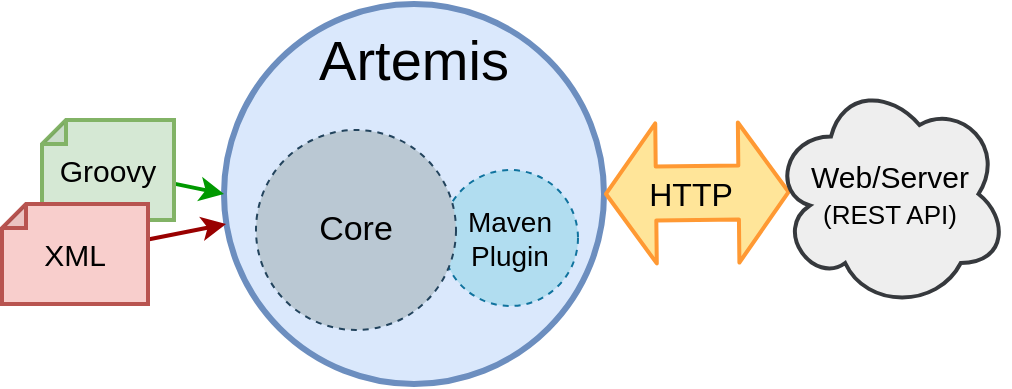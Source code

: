 <mxfile version="13.6.2" type="device"><diagram id="j3RAAJk6JlLH8QNlrayD" name="Page-1"><mxGraphModel dx="835" dy="540" grid="1" gridSize="10" guides="1" tooltips="1" connect="1" arrows="1" fold="1" page="1" pageScale="1" pageWidth="850" pageHeight="1100" background="none" math="0" shadow="0"><root><mxCell id="0"/><mxCell id="1" parent="0"/><mxCell id="UCKNdln-l5hDqW_162X3-1" value="&lt;font style=&quot;font-size: 28px&quot;&gt;Artemis&lt;br&gt;&lt;br&gt;&lt;br&gt;&lt;br&gt;&lt;br&gt;&lt;/font&gt;" style="ellipse;whiteSpace=wrap;html=1;strokeWidth=3;fillColor=#dae8fc;strokeColor=#6c8ebf;" parent="1" vertex="1"><mxGeometry x="240" y="80" width="190" height="190" as="geometry"/></mxCell><mxCell id="UCKNdln-l5hDqW_162X3-5" value="&lt;font style=&quot;font-size: 14px&quot;&gt;Maven&lt;br&gt;Plugin&lt;br&gt;&lt;/font&gt;" style="ellipse;whiteSpace=wrap;html=1;aspect=fixed;dashed=1;align=center;fillColor=#b1ddf0;strokeColor=#10739e;" parent="1" vertex="1"><mxGeometry x="349" y="163" width="68" height="68" as="geometry"/></mxCell><mxCell id="UCKNdln-l5hDqW_162X3-3" value="&lt;font style=&quot;font-size: 17px&quot;&gt;Core&lt;/font&gt;" style="ellipse;whiteSpace=wrap;html=1;aspect=fixed;dashed=1;fillColor=#bac8d3;strokeColor=#23445d;" parent="1" vertex="1"><mxGeometry x="256" y="143" width="100" height="100" as="geometry"/></mxCell><mxCell id="UCKNdln-l5hDqW_162X3-13" style="rounded=0;orthogonalLoop=1;jettySize=auto;html=1;strokeWidth=2;entryX=0;entryY=0.5;entryDx=0;entryDy=0;strokeColor=#009900;" parent="1" source="UCKNdln-l5hDqW_162X3-8" target="UCKNdln-l5hDqW_162X3-1" edge="1"><mxGeometry relative="1" as="geometry"><mxPoint x="242" y="163" as="targetPoint"/></mxGeometry></mxCell><mxCell id="UCKNdln-l5hDqW_162X3-8" value="&lt;font style=&quot;font-size: 15px&quot;&gt;Groovy&lt;/font&gt;" style="shape=note;whiteSpace=wrap;html=1;backgroundOutline=1;darkOpacity=0.05;strokeWidth=2;sketch=0;direction=north;size=12;fillColor=#d5e8d4;strokeColor=#82b366;" parent="1" vertex="1"><mxGeometry x="149" y="138" width="66" height="50" as="geometry"/></mxCell><mxCell id="UCKNdln-l5hDqW_162X3-12" style="rounded=0;orthogonalLoop=1;jettySize=auto;html=1;strokeWidth=2;strokeColor=#990000;" parent="1" source="UCKNdln-l5hDqW_162X3-6" edge="1"><mxGeometry relative="1" as="geometry"><mxPoint x="241" y="190" as="targetPoint"/></mxGeometry></mxCell><mxCell id="UCKNdln-l5hDqW_162X3-6" value="&lt;font style=&quot;font-size: 15px&quot;&gt;XML&lt;/font&gt;" style="shape=note;whiteSpace=wrap;html=1;backgroundOutline=1;darkOpacity=0.05;strokeWidth=2;sketch=0;direction=north;size=12;fillColor=#f8cecc;strokeColor=#b85450;" parent="1" vertex="1"><mxGeometry x="129" y="180" width="73" height="50" as="geometry"/></mxCell><mxCell id="UCKNdln-l5hDqW_162X3-14" value="" style="shape=flexArrow;endArrow=classic;startArrow=classic;html=1;strokeWidth=2;exitX=1;exitY=0.5;exitDx=0;exitDy=0;endWidth=41;endSize=7.67;startWidth=41;startSize=7.67;width=26;entryX=0.079;entryY=0.491;entryDx=0;entryDy=0;entryPerimeter=0;labelBackgroundColor=#FFE599;fillColor=#FFE599;strokeColor=#FF9933;" parent="1" source="UCKNdln-l5hDqW_162X3-1" target="UCKNdln-l5hDqW_162X3-18" edge="1"><mxGeometry width="50" height="50" relative="1" as="geometry"><mxPoint x="490" y="190" as="sourcePoint"/><mxPoint x="590" y="175" as="targetPoint"/></mxGeometry></mxCell><mxCell id="UCKNdln-l5hDqW_162X3-17" value="HTTP" style="edgeLabel;html=1;align=center;verticalAlign=middle;resizable=0;points=[];fontSize=16;labelBackgroundColor=#FFE599;" parent="UCKNdln-l5hDqW_162X3-14" vertex="1" connectable="0"><mxGeometry x="0.173" y="-10" relative="1" as="geometry"><mxPoint x="-12" y="-10" as="offset"/></mxGeometry></mxCell><mxCell id="UCKNdln-l5hDqW_162X3-18" value="Web/Server&lt;br style=&quot;font-size: 15px&quot;&gt;&lt;font style=&quot;font-size: 13px&quot;&gt;(REST API)&lt;/font&gt;" style="ellipse;shape=cloud;whiteSpace=wrap;html=1;sketch=0;strokeWidth=2;fontSize=15;align=center;fillColor=#eeeeee;strokeColor=#36393d;" parent="1" vertex="1"><mxGeometry x="514" y="117.5" width="118" height="115" as="geometry"/></mxCell></root></mxGraphModel></diagram></mxfile>